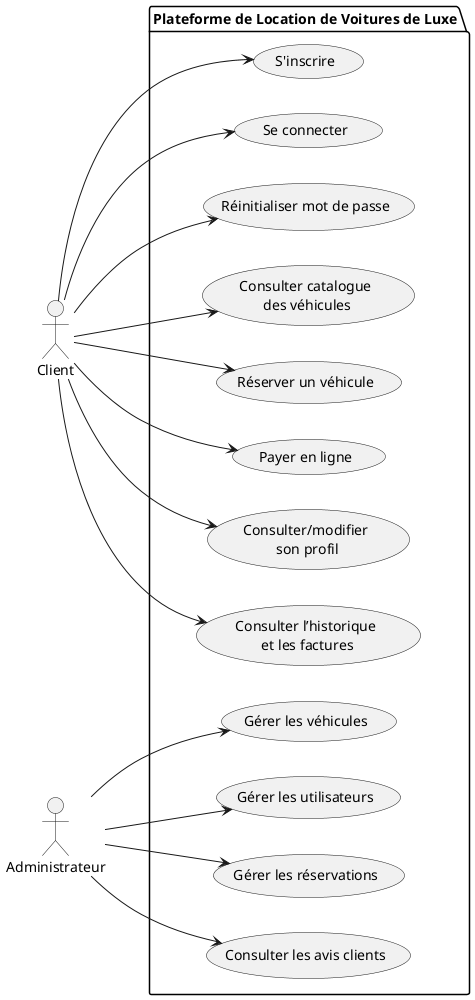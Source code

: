 @startuml
left to right direction
actor Client
actor Administrateur

package "Plateforme de Location de Voitures de Luxe" {

    usecase "S'inscrire" as UC1
    usecase "Se connecter" as UC2
    usecase "Réinitialiser mot de passe" as UC3
    usecase "Consulter catalogue\n des véhicules" as UC4
    usecase "Réserver un véhicule" as UC5
    usecase "Payer en ligne" as UC6
    usecase "Consulter/modifier\n son profil" as UC7
    usecase "Consulter l’historique\n et les factures" as UC8

    usecase "Gérer les véhicules" as UC9
    usecase "Gérer les utilisateurs" as UC10
    usecase "Gérer les réservations" as UC11
    usecase "Consulter les avis clients" as UC12
}

Client --> UC1
Client --> UC2
Client --> UC3
Client --> UC4
Client --> UC5
Client --> UC6
Client --> UC7
Client --> UC8

Administrateur --> UC9
Administrateur --> UC10
Administrateur --> UC11
Administrateur --> UC12

@enduml
